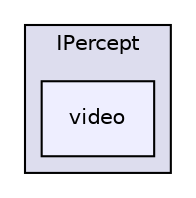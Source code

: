 digraph "F:/etc/repos/OX/src/core/IPercept/video" {
  compound=true
  node [ fontsize="10", fontname="Helvetica"];
  edge [ labelfontsize="10", labelfontname="Helvetica"];
  subgraph clusterdir_65a1daa15407c92a0c723a18caca6dbf {
    graph [ bgcolor="#ddddee", pencolor="black", label="IPercept" fontname="Helvetica", fontsize="10", URL="dir_65a1daa15407c92a0c723a18caca6dbf.html"]
  dir_a82f741324b6d79d7b1a786821dbc137 [shape=box, label="video", style="filled", fillcolor="#eeeeff", pencolor="black", URL="dir_a82f741324b6d79d7b1a786821dbc137.html"];
  }
}

